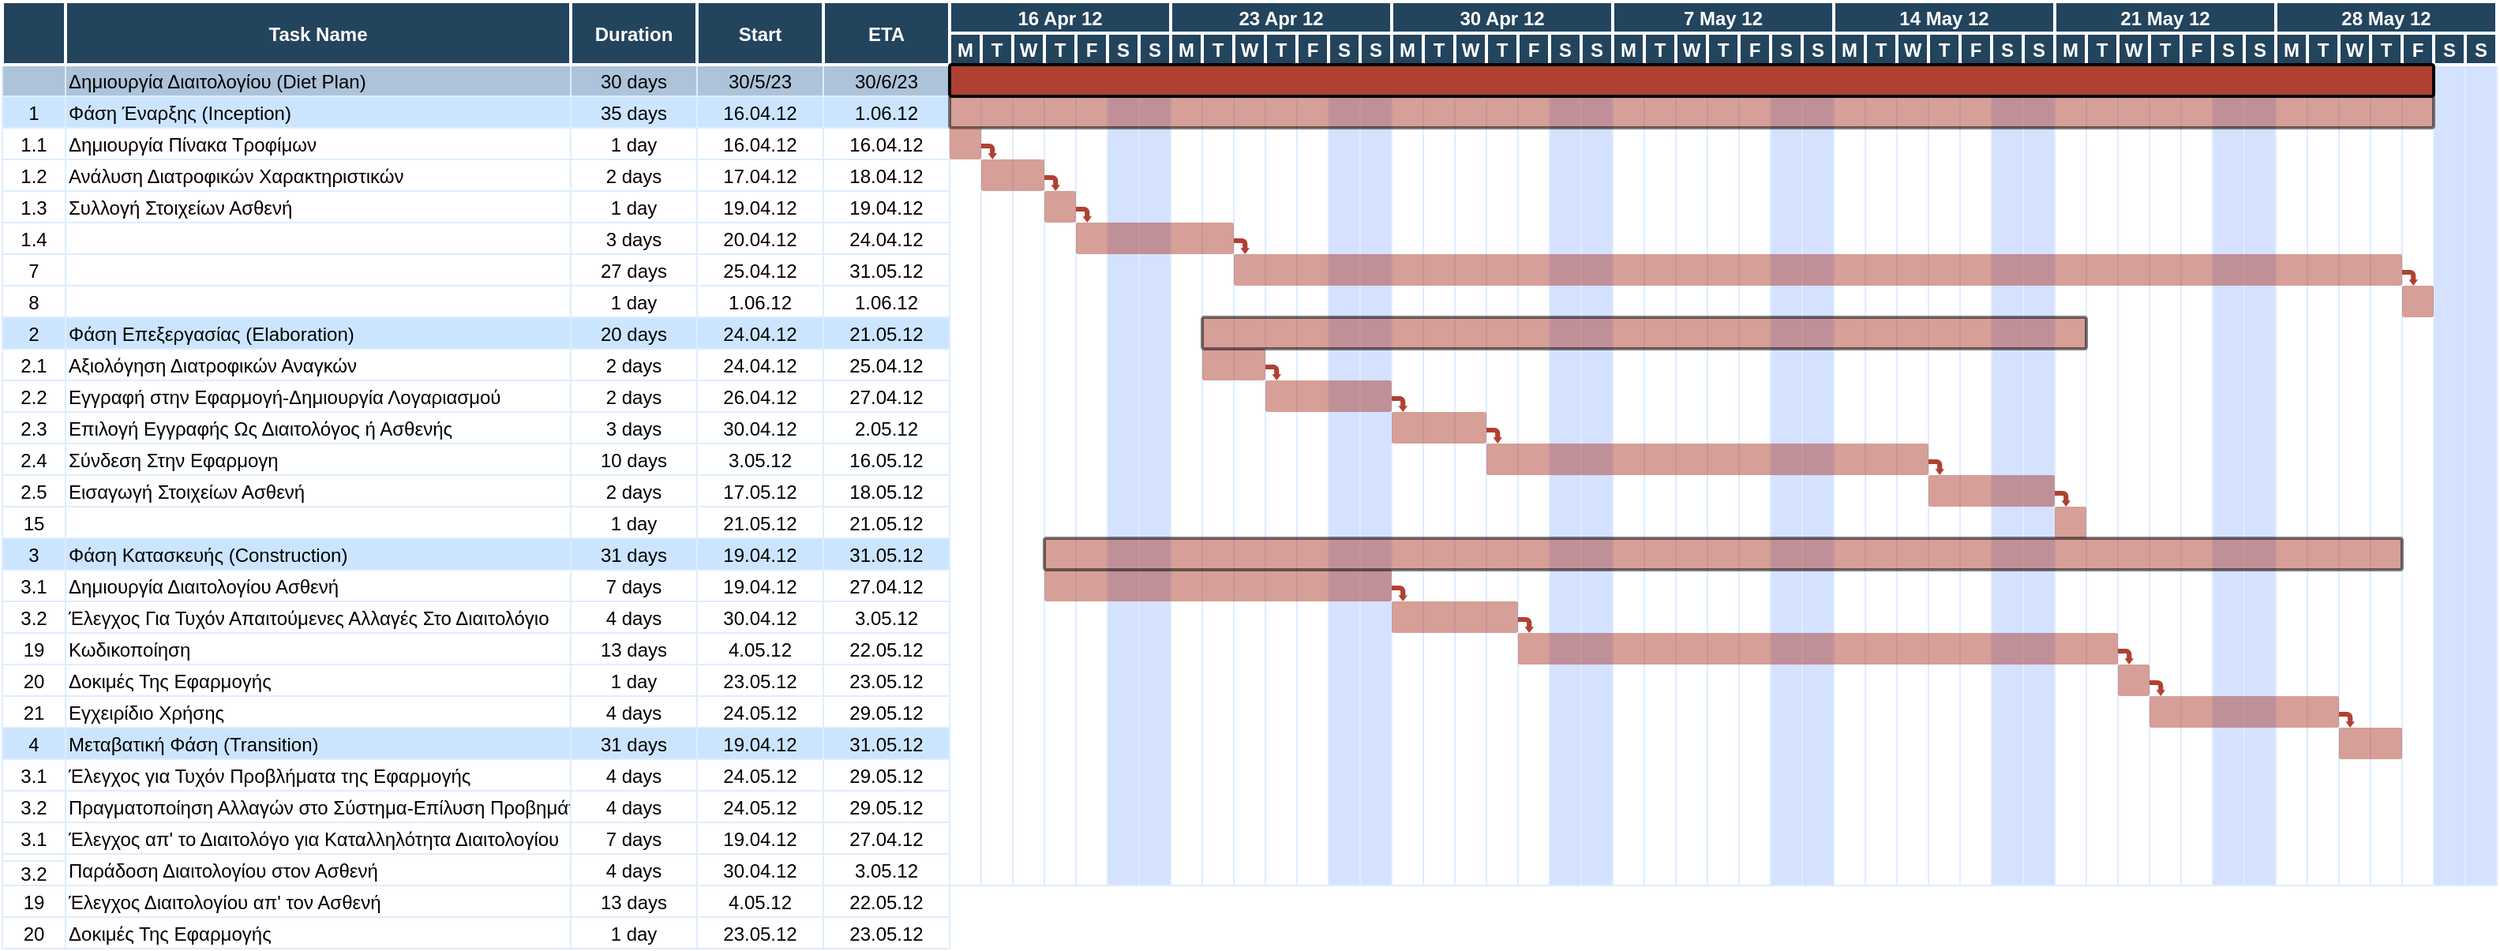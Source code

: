 <mxfile version="21.3.7" type="github">
  <diagram name="Page-1" id="8378b5f6-a2b2-b727-a746-972ab9d02e00">
    <mxGraphModel dx="559" dy="589" grid="1" gridSize="10" guides="1" tooltips="1" connect="0" arrows="1" fold="1" page="1" pageScale="1.5" pageWidth="1169" pageHeight="827" background="none" math="0" shadow="0">
      <root>
        <mxCell id="0" />
        <mxCell id="1" parent="0" />
        <mxCell id="63" value="" style="strokeColor=#DEEDFF;fillColor=#ADC3D9" parent="1" vertex="1">
          <mxGeometry x="86.5" y="380" width="40" height="20" as="geometry" />
        </mxCell>
        <mxCell id="64" value="Δημιουργία Διαιτολογίου (Diet Plan)" style="align=left;strokeColor=#DEEDFF;fillColor=#ADC3D9" parent="1" vertex="1">
          <mxGeometry x="126.5" y="380" width="320" height="20" as="geometry" />
        </mxCell>
        <mxCell id="65" value="30 days" style="strokeColor=#DEEDFF;fillColor=#ADC3D9" parent="1" vertex="1">
          <mxGeometry x="446.5" y="380" width="80.0" height="20" as="geometry" />
        </mxCell>
        <mxCell id="66" value="30/5/23" style="strokeColor=#DEEDFF;fillColor=#ADC3D9" parent="1" vertex="1">
          <mxGeometry x="526.5" y="380" width="80.0" height="20" as="geometry" />
        </mxCell>
        <mxCell id="67" value="30/6/23" style="strokeColor=#DEEDFF;fillColor=#ADC3D9" parent="1" vertex="1">
          <mxGeometry x="606.5" y="380.0" width="80.0" height="20" as="geometry" />
        </mxCell>
        <mxCell id="68" value="" style="strokeColor=#DEEDFF" parent="1" vertex="1">
          <mxGeometry x="686.5" y="380.0" width="20" height="520" as="geometry" />
        </mxCell>
        <mxCell id="69" value="1" style="strokeColor=#DEEDFF;fillColor=#CCE5FF" parent="1" vertex="1">
          <mxGeometry x="86.5" y="400.0" width="40" height="20" as="geometry" />
        </mxCell>
        <mxCell id="70" value="Φάση Έναρξης (Inception)" style="align=left;strokeColor=#DEEDFF;fillColor=#CCE5FF" parent="1" vertex="1">
          <mxGeometry x="126.5" y="400.0" width="320.0" height="20" as="geometry" />
        </mxCell>
        <mxCell id="71" value="35 days" style="strokeColor=#DEEDFF;fillColor=#CCE5FF" parent="1" vertex="1">
          <mxGeometry x="446.5" y="400.0" width="80.0" height="20" as="geometry" />
        </mxCell>
        <mxCell id="72" value="16.04.12" style="strokeColor=#DEEDFF;fillColor=#CCE5FF" parent="1" vertex="1">
          <mxGeometry x="526.5" y="400.0" width="80.0" height="20" as="geometry" />
        </mxCell>
        <mxCell id="73" value="1.06.12" style="strokeColor=#DEEDFF;fillColor=#CCE5FF" parent="1" vertex="1">
          <mxGeometry x="606.5" y="400.0" width="80.0" height="20" as="geometry" />
        </mxCell>
        <mxCell id="74" value="1.1" style="strokeColor=#DEEDFF" parent="1" vertex="1">
          <mxGeometry x="86.5" y="420.0" width="40" height="20" as="geometry" />
        </mxCell>
        <mxCell id="75" value="Δημιουργία Πίνακα Τροφίμων" style="align=left;strokeColor=#DEEDFF" parent="1" vertex="1">
          <mxGeometry x="126.5" y="420.0" width="320.0" height="20.0" as="geometry" />
        </mxCell>
        <mxCell id="76" value="1 day" style="strokeColor=#DEEDFF" parent="1" vertex="1">
          <mxGeometry x="446.5" y="420.0" width="80.0" height="20" as="geometry" />
        </mxCell>
        <mxCell id="77" value="16.04.12" style="strokeColor=#DEEDFF" parent="1" vertex="1">
          <mxGeometry x="526.5" y="420.0" width="80.0" height="20" as="geometry" />
        </mxCell>
        <mxCell id="78" value="16.04.12" style="strokeColor=#DEEDFF" parent="1" vertex="1">
          <mxGeometry x="606.5" y="420" width="80.0" height="20" as="geometry" />
        </mxCell>
        <mxCell id="uqit3NAIgMbWT0307E4H-278" value="" style="edgeStyle=none;curved=1;rounded=0;orthogonalLoop=1;jettySize=auto;html=1;fontSize=12;startSize=8;endSize=8;" edge="1" parent="1" source="79" target="90">
          <mxGeometry relative="1" as="geometry" />
        </mxCell>
        <mxCell id="79" value="1.2" style="strokeColor=#DEEDFF" parent="1" vertex="1">
          <mxGeometry x="86.5" y="440.0" width="40" height="20" as="geometry" />
        </mxCell>
        <mxCell id="80" value="Ανάλυση Διατροφικών Χαρακτηριστικών" style="align=left;strokeColor=#DEEDFF" parent="1" vertex="1">
          <mxGeometry x="126.5" y="440.0" width="320" height="20" as="geometry" />
        </mxCell>
        <mxCell id="81" value="2 days" style="strokeColor=#DEEDFF" parent="1" vertex="1">
          <mxGeometry x="446.5" y="440.0" width="80.0" height="20" as="geometry" />
        </mxCell>
        <mxCell id="82" value="17.04.12" style="strokeColor=#DEEDFF" parent="1" vertex="1">
          <mxGeometry x="526.5" y="440.0" width="80.0" height="20" as="geometry" />
        </mxCell>
        <mxCell id="83" value="18.04.12" style="strokeColor=#DEEDFF" parent="1" vertex="1">
          <mxGeometry x="606.5" y="440.0" width="80.0" height="20" as="geometry" />
        </mxCell>
        <mxCell id="84" value="1.3" style="strokeColor=#DEEDFF" parent="1" vertex="1">
          <mxGeometry x="86.5" y="460.0" width="40" height="20" as="geometry" />
        </mxCell>
        <mxCell id="85" value="Συλλογή Στοιχείων Ασθενή" style="align=left;strokeColor=#DEEDFF" parent="1" vertex="1">
          <mxGeometry x="126.5" y="460.0" width="320.0" height="20" as="geometry" />
        </mxCell>
        <mxCell id="86" value="1 day" style="strokeColor=#DEEDFF" parent="1" vertex="1">
          <mxGeometry x="446.5" y="460.0" width="80.0" height="20" as="geometry" />
        </mxCell>
        <mxCell id="87" value="19.04.12" style="strokeColor=#DEEDFF" parent="1" vertex="1">
          <mxGeometry x="526.5" y="460.0" width="80.0" height="20" as="geometry" />
        </mxCell>
        <mxCell id="88" value="19.04.12" style="strokeColor=#DEEDFF" parent="1" vertex="1">
          <mxGeometry x="606.5" y="460.0" width="80.0" height="20" as="geometry" />
        </mxCell>
        <mxCell id="89" value="1.4" style="strokeColor=#DEEDFF" parent="1" vertex="1">
          <mxGeometry x="86.5" y="480.0" width="40" height="20" as="geometry" />
        </mxCell>
        <mxCell id="90" value="" style="align=left;strokeColor=#DEEDFF" parent="1" vertex="1">
          <mxGeometry x="126.5" y="480.0" width="320.0" height="20" as="geometry" />
        </mxCell>
        <mxCell id="91" value="3 days" style="strokeColor=#DEEDFF" parent="1" vertex="1">
          <mxGeometry x="446.5" y="480.0" width="80.0" height="20" as="geometry" />
        </mxCell>
        <mxCell id="92" value="20.04.12" style="strokeColor=#DEEDFF" parent="1" vertex="1">
          <mxGeometry x="526.5" y="480.0" width="80.0" height="20" as="geometry" />
        </mxCell>
        <mxCell id="93" value="24.04.12" style="strokeColor=#DEEDFF" parent="1" vertex="1">
          <mxGeometry x="606.5" y="480.0" width="80.0" height="20" as="geometry" />
        </mxCell>
        <mxCell id="94" value="7" style="strokeColor=#DEEDFF" parent="1" vertex="1">
          <mxGeometry x="86.5" y="500.0" width="40" height="20" as="geometry" />
        </mxCell>
        <mxCell id="95" value="" style="align=left;strokeColor=#DEEDFF" parent="1" vertex="1">
          <mxGeometry x="126.5" y="500.0" width="320.0" height="20" as="geometry" />
        </mxCell>
        <mxCell id="96" value="27 days" style="strokeColor=#DEEDFF" parent="1" vertex="1">
          <mxGeometry x="446.5" y="500.0" width="80.0" height="20" as="geometry" />
        </mxCell>
        <mxCell id="97" value="25.04.12" style="strokeColor=#DEEDFF" parent="1" vertex="1">
          <mxGeometry x="526.5" y="500.0" width="80.0" height="20" as="geometry" />
        </mxCell>
        <mxCell id="98" value="31.05.12" style="strokeColor=#DEEDFF" parent="1" vertex="1">
          <mxGeometry x="606.5" y="500.0" width="80.0" height="20" as="geometry" />
        </mxCell>
        <mxCell id="99" value="8" style="strokeColor=#DEEDFF" parent="1" vertex="1">
          <mxGeometry x="86.5" y="520.0" width="40" height="20" as="geometry" />
        </mxCell>
        <mxCell id="100" value="" style="align=left;strokeColor=#DEEDFF" parent="1" vertex="1">
          <mxGeometry x="126.5" y="520.0" width="320.0" height="20" as="geometry" />
        </mxCell>
        <mxCell id="101" value="1 day" style="strokeColor=#DEEDFF" parent="1" vertex="1">
          <mxGeometry x="446.5" y="520.0" width="80.0" height="20" as="geometry" />
        </mxCell>
        <mxCell id="102" value="1.06.12" style="strokeColor=#DEEDFF" parent="1" vertex="1">
          <mxGeometry x="526.5" y="520.0" width="80.0" height="20" as="geometry" />
        </mxCell>
        <mxCell id="103" value="1.06.12" style="strokeColor=#DEEDFF" parent="1" vertex="1">
          <mxGeometry x="606.5" y="520.0" width="80.0" height="20" as="geometry" />
        </mxCell>
        <mxCell id="uqit3NAIgMbWT0307E4H-280" value="" style="edgeStyle=none;curved=1;rounded=0;orthogonalLoop=1;jettySize=auto;html=1;fontSize=12;startSize=8;endSize=8;" edge="1" parent="1" source="104" target="115">
          <mxGeometry relative="1" as="geometry" />
        </mxCell>
        <mxCell id="104" value="2" style="strokeColor=#DEEDFF;fillColor=#CCE5FF" parent="1" vertex="1">
          <mxGeometry x="86.5" y="540.0" width="40" height="20" as="geometry" />
        </mxCell>
        <mxCell id="105" value="Φάση Επεξεργασίας (Elaboration)" style="align=left;strokeColor=#DEEDFF;fillColor=#CCE5FF" parent="1" vertex="1">
          <mxGeometry x="126.5" y="540.0" width="320.0" height="20.0" as="geometry" />
        </mxCell>
        <mxCell id="106" value="20 days" style="strokeColor=#DEEDFF;fillColor=#CCE5FF" parent="1" vertex="1">
          <mxGeometry x="446.5" y="540.0" width="80.0" height="20" as="geometry" />
        </mxCell>
        <mxCell id="107" value="24.04.12" style="strokeColor=#DEEDFF;fillColor=#CCE5FF" parent="1" vertex="1">
          <mxGeometry x="526.5" y="540.0" width="80.0" height="20" as="geometry" />
        </mxCell>
        <mxCell id="108" value="21.05.12" style="strokeColor=#DEEDFF;fillColor=#CCE5FF" parent="1" vertex="1">
          <mxGeometry x="606.5" y="540.0" width="80.0" height="20" as="geometry" />
        </mxCell>
        <mxCell id="109" value="2.1" style="strokeColor=#DEEDFF" parent="1" vertex="1">
          <mxGeometry x="86.5" y="560.0" width="40" height="20" as="geometry" />
        </mxCell>
        <mxCell id="110" value="Αξιολόγηση Διατροφικών Αναγκών" style="align=left;strokeColor=#DEEDFF" parent="1" vertex="1">
          <mxGeometry x="126.5" y="560.0" width="320.0" height="20" as="geometry" />
        </mxCell>
        <mxCell id="111" value="2 days" style="strokeColor=#DEEDFF" parent="1" vertex="1">
          <mxGeometry x="446.5" y="560.0" width="80.0" height="20" as="geometry" />
        </mxCell>
        <mxCell id="112" value="24.04.12" style="strokeColor=#DEEDFF" parent="1" vertex="1">
          <mxGeometry x="526.5" y="560.0" width="80.0" height="20" as="geometry" />
        </mxCell>
        <mxCell id="113" value="25.04.12" style="strokeColor=#DEEDFF" parent="1" vertex="1">
          <mxGeometry x="606.5" y="560.0" width="80.0" height="20" as="geometry" />
        </mxCell>
        <mxCell id="114" value="2.2" style="strokeColor=#DEEDFF" parent="1" vertex="1">
          <mxGeometry x="86.5" y="580.0" width="40" height="20" as="geometry" />
        </mxCell>
        <mxCell id="115" value="Εγγραφή στην Εφαρμογή-Δημιουργία Λογαριασμού" style="align=left;strokeColor=#DEEDFF" parent="1" vertex="1">
          <mxGeometry x="126.5" y="580.0" width="320.0" height="20" as="geometry" />
        </mxCell>
        <mxCell id="116" value="2 days" style="strokeColor=#DEEDFF" parent="1" vertex="1">
          <mxGeometry x="446.5" y="580.0" width="80.0" height="20" as="geometry" />
        </mxCell>
        <mxCell id="117" value="26.04.12" style="strokeColor=#DEEDFF" parent="1" vertex="1">
          <mxGeometry x="526.5" y="580.0" width="80.0" height="20" as="geometry" />
        </mxCell>
        <mxCell id="118" value="27.04.12" style="strokeColor=#DEEDFF" parent="1" vertex="1">
          <mxGeometry x="606.5" y="580.0" width="80.0" height="20" as="geometry" />
        </mxCell>
        <mxCell id="119" value="2.3" style="strokeColor=#DEEDFF" parent="1" vertex="1">
          <mxGeometry x="86.5" y="600.0" width="40" height="20" as="geometry" />
        </mxCell>
        <mxCell id="120" value="Επιλογή Εγγραφής Ως Διαιτολόγος ή Ασθενής" style="align=left;strokeColor=#DEEDFF" parent="1" vertex="1">
          <mxGeometry x="126.5" y="600.0" width="320" height="20" as="geometry" />
        </mxCell>
        <mxCell id="121" value="3 days" style="strokeColor=#DEEDFF" parent="1" vertex="1">
          <mxGeometry x="446.5" y="600.0" width="80.0" height="20" as="geometry" />
        </mxCell>
        <mxCell id="122" value="30.04.12" style="strokeColor=#DEEDFF" parent="1" vertex="1">
          <mxGeometry x="526.5" y="600.0" width="80.0" height="20" as="geometry" />
        </mxCell>
        <mxCell id="123" value="2.05.12" style="strokeColor=#DEEDFF" parent="1" vertex="1">
          <mxGeometry x="606.5" y="600.0" width="80.0" height="20" as="geometry" />
        </mxCell>
        <mxCell id="124" value="2.4" style="strokeColor=#DEEDFF" parent="1" vertex="1">
          <mxGeometry x="86.5" y="620.0" width="40" height="20" as="geometry" />
        </mxCell>
        <mxCell id="125" value="Σύνδεση Στην Εφαρμογη" style="align=left;strokeColor=#DEEDFF" parent="1" vertex="1">
          <mxGeometry x="126.5" y="620.0" width="320" height="20" as="geometry" />
        </mxCell>
        <mxCell id="126" value="10 days" style="strokeColor=#DEEDFF" parent="1" vertex="1">
          <mxGeometry x="446.5" y="620.0" width="80.0" height="20" as="geometry" />
        </mxCell>
        <mxCell id="127" value="3.05.12" style="strokeColor=#DEEDFF" parent="1" vertex="1">
          <mxGeometry x="526.5" y="620.0" width="80.0" height="20" as="geometry" />
        </mxCell>
        <mxCell id="128" value="16.05.12" style="strokeColor=#DEEDFF" parent="1" vertex="1">
          <mxGeometry x="606.5" y="620.0" width="80.0" height="20" as="geometry" />
        </mxCell>
        <mxCell id="uqit3NAIgMbWT0307E4H-282" value="" style="edgeStyle=none;curved=1;rounded=0;orthogonalLoop=1;jettySize=auto;html=1;fontSize=12;startSize=8;endSize=8;" edge="1" parent="1" source="129" target="140">
          <mxGeometry relative="1" as="geometry" />
        </mxCell>
        <mxCell id="129" value="2.5" style="strokeColor=#DEEDFF" parent="1" vertex="1">
          <mxGeometry x="86.5" y="640.0" width="40" height="20" as="geometry" />
        </mxCell>
        <mxCell id="130" value="Εισαγωγή Στοιχείων Ασθενή " style="align=left;strokeColor=#DEEDFF" parent="1" vertex="1">
          <mxGeometry x="126.5" y="640.0" width="320.0" height="20" as="geometry" />
        </mxCell>
        <mxCell id="131" value="2 days" style="strokeColor=#DEEDFF" parent="1" vertex="1">
          <mxGeometry x="446.5" y="640.0" width="80.0" height="20" as="geometry" />
        </mxCell>
        <mxCell id="132" value="17.05.12" style="strokeColor=#DEEDFF" parent="1" vertex="1">
          <mxGeometry x="526.5" y="640.0" width="80.0" height="20" as="geometry" />
        </mxCell>
        <mxCell id="133" value="18.05.12" style="strokeColor=#DEEDFF" parent="1" vertex="1">
          <mxGeometry x="606.5" y="640.0" width="80.0" height="20" as="geometry" />
        </mxCell>
        <mxCell id="134" value="15" style="strokeColor=#DEEDFF;fillColor=#FFFFFF" parent="1" vertex="1">
          <mxGeometry x="86.5" y="660.0" width="40" height="20" as="geometry" />
        </mxCell>
        <mxCell id="135" value="" style="align=left;strokeColor=#DEEDFF;fillColor=#FFFFFF" parent="1" vertex="1">
          <mxGeometry x="126.5" y="660.0" width="320.0" height="20" as="geometry" />
        </mxCell>
        <mxCell id="136" value="1 day" style="strokeColor=#DEEDFF;fillColor=#FFFFFF" parent="1" vertex="1">
          <mxGeometry x="446.5" y="660.0" width="80.0" height="20" as="geometry" />
        </mxCell>
        <mxCell id="137" value="21.05.12" style="strokeColor=#DEEDFF;fillColor=#FFFFFF" parent="1" vertex="1">
          <mxGeometry x="526.5" y="660.0" width="80.0" height="20" as="geometry" />
        </mxCell>
        <mxCell id="138" value="21.05.12" style="strokeColor=#DEEDFF;fillColor=#FFFFFF" parent="1" vertex="1">
          <mxGeometry x="606.5" y="660.0" width="80.0" height="20" as="geometry" />
        </mxCell>
        <mxCell id="139" value="3" style="strokeColor=#DEEDFF;fillColor=#CCE5FF" parent="1" vertex="1">
          <mxGeometry x="86.5" y="680.0" width="40" height="20" as="geometry" />
        </mxCell>
        <mxCell id="140" value="Φάση Κατασκευής (Construction)" style="align=left;strokeColor=#DEEDFF;fillColor=#CCE5FF" parent="1" vertex="1">
          <mxGeometry x="126.5" y="680.0" width="320.0" height="20" as="geometry" />
        </mxCell>
        <mxCell id="141" value="31 days" style="strokeColor=#DEEDFF;fillColor=#CCE5FF" parent="1" vertex="1">
          <mxGeometry x="446.5" y="680.0" width="80.0" height="20" as="geometry" />
        </mxCell>
        <mxCell id="142" value="19.04.12" style="strokeColor=#DEEDFF;fillColor=#CCE5FF" parent="1" vertex="1">
          <mxGeometry x="526.5" y="680.0" width="80.0" height="20" as="geometry" />
        </mxCell>
        <mxCell id="143" value="31.05.12" style="strokeColor=#DEEDFF;fillColor=#CCE5FF" parent="1" vertex="1">
          <mxGeometry x="606.5" y="680.0" width="80.0" height="20" as="geometry" />
        </mxCell>
        <mxCell id="144" value="3.1" style="strokeColor=#DEEDFF" parent="1" vertex="1">
          <mxGeometry x="86.5" y="700.0" width="40" height="20" as="geometry" />
        </mxCell>
        <mxCell id="145" value="Δημιουργία Διαιτολογίου Ασθενή" style="align=left;strokeColor=#DEEDFF" parent="1" vertex="1">
          <mxGeometry x="126.5" y="700.0" width="320.0" height="20" as="geometry" />
        </mxCell>
        <mxCell id="146" value="7 days" style="strokeColor=#DEEDFF" parent="1" vertex="1">
          <mxGeometry x="446.5" y="700.0" width="80.0" height="20" as="geometry" />
        </mxCell>
        <mxCell id="147" value="19.04.12" style="strokeColor=#DEEDFF" parent="1" vertex="1">
          <mxGeometry x="526.5" y="700.0" width="80.0" height="20" as="geometry" />
        </mxCell>
        <mxCell id="148" value="27.04.12" style="strokeColor=#DEEDFF" parent="1" vertex="1">
          <mxGeometry x="606.5" y="700.0" width="80.0" height="20" as="geometry" />
        </mxCell>
        <mxCell id="uqit3NAIgMbWT0307E4H-283" value="" style="edgeStyle=none;curved=1;rounded=0;orthogonalLoop=1;jettySize=auto;html=1;fontSize=12;startSize=8;endSize=8;" edge="1" parent="1" source="149" target="160">
          <mxGeometry relative="1" as="geometry" />
        </mxCell>
        <mxCell id="149" value="3.2" style="strokeColor=#DEEDFF" parent="1" vertex="1">
          <mxGeometry x="86.5" y="720.0" width="40" height="20" as="geometry" />
        </mxCell>
        <mxCell id="150" value="Έλεγχος Για Τυχόν Απαιτούμενες Αλλαγές Στο Διαιτολόγιο" style="align=left;strokeColor=#DEEDFF" parent="1" vertex="1">
          <mxGeometry x="126.5" y="720.0" width="320.0" height="20" as="geometry" />
        </mxCell>
        <mxCell id="151" value="4 days" style="strokeColor=#DEEDFF" parent="1" vertex="1">
          <mxGeometry x="446.5" y="720.0" width="80.0" height="20" as="geometry" />
        </mxCell>
        <mxCell id="152" value="30.04.12" style="strokeColor=#DEEDFF" parent="1" vertex="1">
          <mxGeometry x="526.5" y="720.0" width="80.0" height="20" as="geometry" />
        </mxCell>
        <mxCell id="153" value="3.05.12" style="strokeColor=#DEEDFF" parent="1" vertex="1">
          <mxGeometry x="606.5" y="720.0" width="80.0" height="20" as="geometry" />
        </mxCell>
        <mxCell id="154" value="19" style="strokeColor=#DEEDFF" parent="1" vertex="1">
          <mxGeometry x="86.5" y="740.0" width="40" height="20" as="geometry" />
        </mxCell>
        <mxCell id="155" value="Κωδικοποίηση" style="align=left;strokeColor=#DEEDFF" parent="1" vertex="1">
          <mxGeometry x="126.5" y="740.0" width="320.0" height="20" as="geometry" />
        </mxCell>
        <mxCell id="156" value="13 days" style="strokeColor=#DEEDFF" parent="1" vertex="1">
          <mxGeometry x="446.5" y="740.0" width="80.0" height="20" as="geometry" />
        </mxCell>
        <mxCell id="157" value="4.05.12" style="strokeColor=#DEEDFF" parent="1" vertex="1">
          <mxGeometry x="526.5" y="740.0" width="80.0" height="20" as="geometry" />
        </mxCell>
        <mxCell id="158" value="22.05.12" style="strokeColor=#DEEDFF" parent="1" vertex="1">
          <mxGeometry x="606.5" y="740.0" width="80.0" height="20" as="geometry" />
        </mxCell>
        <mxCell id="159" value="20" style="strokeColor=#DEEDFF" parent="1" vertex="1">
          <mxGeometry x="86.5" y="760.0" width="40" height="20" as="geometry" />
        </mxCell>
        <mxCell id="160" value="Δοκιμές Της Εφαρμογής" style="align=left;strokeColor=#DEEDFF" parent="1" vertex="1">
          <mxGeometry x="126.5" y="760.0" width="320.0" height="20" as="geometry" />
        </mxCell>
        <mxCell id="161" value="1 day" style="strokeColor=#DEEDFF" parent="1" vertex="1">
          <mxGeometry x="446.5" y="760.0" width="80.0" height="20" as="geometry" />
        </mxCell>
        <mxCell id="162" value="23.05.12" style="strokeColor=#DEEDFF" parent="1" vertex="1">
          <mxGeometry x="526.5" y="760.0" width="80.0" height="20" as="geometry" />
        </mxCell>
        <mxCell id="163" value="23.05.12" style="strokeColor=#DEEDFF" parent="1" vertex="1">
          <mxGeometry x="606.5" y="760.0" width="80.0" height="20" as="geometry" />
        </mxCell>
        <mxCell id="164" value="21" style="strokeColor=#DEEDFF" parent="1" vertex="1">
          <mxGeometry x="86.5" y="780.0" width="40" height="20" as="geometry" />
        </mxCell>
        <mxCell id="165" value="Εγχειρίδιο Χρήσης" style="align=left;strokeColor=#DEEDFF" parent="1" vertex="1">
          <mxGeometry x="126.5" y="780.0" width="320.0" height="20" as="geometry" />
        </mxCell>
        <mxCell id="166" value="4 days" style="strokeColor=#DEEDFF" parent="1" vertex="1">
          <mxGeometry x="446.5" y="780.0" width="80.0" height="20" as="geometry" />
        </mxCell>
        <mxCell id="167" value="24.05.12" style="strokeColor=#DEEDFF" parent="1" vertex="1">
          <mxGeometry x="526.5" y="780.0" width="80.0" height="20" as="geometry" />
        </mxCell>
        <mxCell id="168" value="29.05.12" style="strokeColor=#DEEDFF" parent="1" vertex="1">
          <mxGeometry x="606.5" y="780.0" width="80.0" height="20" as="geometry" />
        </mxCell>
        <mxCell id="169" value="22" style="strokeColor=#DEEDFF" parent="1" vertex="1">
          <mxGeometry x="86.5" y="800.0" width="40" height="20" as="geometry" />
        </mxCell>
        <mxCell id="170" value="" style="align=left;strokeColor=#DEEDFF" parent="1" vertex="1">
          <mxGeometry x="126.5" y="800.0" width="320.0" height="20" as="geometry" />
        </mxCell>
        <mxCell id="171" value="2 days" style="strokeColor=#DEEDFF" parent="1" vertex="1">
          <mxGeometry x="446.5" y="800.0" width="80.0" height="20" as="geometry" />
        </mxCell>
        <mxCell id="172" value="30.05.12" style="strokeColor=#DEEDFF" parent="1" vertex="1">
          <mxGeometry x="526.5" y="800.0" width="80.0" height="20" as="geometry" />
        </mxCell>
        <mxCell id="173" value="31.05.12" style="strokeColor=#DEEDFF" parent="1" vertex="1">
          <mxGeometry x="606.5" y="800.0" width="80.0" height="20" as="geometry" />
        </mxCell>
        <mxCell id="174" value="23" style="strokeColor=#DEEDFF" parent="1" vertex="1">
          <mxGeometry x="86.5" y="860.0" width="40" height="20" as="geometry" />
        </mxCell>
        <mxCell id="175" value="" style="align=left;strokeColor=#DEEDFF" parent="1" vertex="1">
          <mxGeometry x="126.5" y="860.0" width="320.0" height="20" as="geometry" />
        </mxCell>
        <mxCell id="176" value="" style="strokeColor=#DEEDFF" parent="1" vertex="1">
          <mxGeometry x="446.5" y="860.0" width="80.0" height="20" as="geometry" />
        </mxCell>
        <mxCell id="177" value="" style="strokeColor=#DEEDFF" parent="1" vertex="1">
          <mxGeometry x="526.5" y="860.0" width="80.0" height="20" as="geometry" />
        </mxCell>
        <mxCell id="178" value="" style="strokeColor=#DEEDFF" parent="1" vertex="1">
          <mxGeometry x="606.5" y="860.0" width="80.0" height="20" as="geometry" />
        </mxCell>
        <mxCell id="179" value="24" style="strokeColor=#DEEDFF" parent="1" vertex="1">
          <mxGeometry x="86.5" y="880.0" width="40" height="20" as="geometry" />
        </mxCell>
        <mxCell id="180" value="" style="align=left;strokeColor=#DEEDFF" parent="1" vertex="1">
          <mxGeometry x="126.5" y="880.0" width="320.0" height="20" as="geometry" />
        </mxCell>
        <mxCell id="181" value="" style="strokeColor=#DEEDFF" parent="1" vertex="1">
          <mxGeometry x="446.5" y="880.0" width="80.0" height="20" as="geometry" />
        </mxCell>
        <mxCell id="182" value="" style="strokeColor=#DEEDFF" parent="1" vertex="1">
          <mxGeometry x="526.5" y="880.0" width="80.0" height="20" as="geometry" />
        </mxCell>
        <mxCell id="183" value="" style="strokeColor=#DEEDFF" parent="1" vertex="1">
          <mxGeometry x="606.5" y="880.0" width="80.0" height="20" as="geometry" />
        </mxCell>
        <mxCell id="184" value="25" style="strokeColor=#DEEDFF" parent="1" vertex="1">
          <mxGeometry x="86.5" y="900.0" width="40" height="20" as="geometry" />
        </mxCell>
        <mxCell id="185" value="" style="align=left;strokeColor=#DEEDFF" parent="1" vertex="1">
          <mxGeometry x="126.5" y="900.0" width="320.0" height="20" as="geometry" />
        </mxCell>
        <mxCell id="186" value="" style="strokeColor=#DEEDFF" parent="1" vertex="1">
          <mxGeometry x="446.5" y="900.0" width="80.0" height="20" as="geometry" />
        </mxCell>
        <mxCell id="187" value="" style="strokeColor=#DEEDFF" parent="1" vertex="1">
          <mxGeometry x="526.5" y="900.0" width="80.0" height="20" as="geometry" />
        </mxCell>
        <mxCell id="188" value="" style="strokeColor=#DEEDFF" parent="1" vertex="1">
          <mxGeometry x="606.5" y="900.0" width="80.0" height="20" as="geometry" />
        </mxCell>
        <mxCell id="189" value="26" style="strokeColor=#DEEDFF" parent="1" vertex="1">
          <mxGeometry x="86.5" y="920.0" width="40" height="20" as="geometry" />
        </mxCell>
        <mxCell id="190" value="" style="align=left;strokeColor=#DEEDFF" parent="1" vertex="1">
          <mxGeometry x="126.5" y="920.0" width="320.0" height="20" as="geometry" />
        </mxCell>
        <mxCell id="191" value="" style="strokeColor=#DEEDFF" parent="1" vertex="1">
          <mxGeometry x="446.5" y="920.0" width="80.0" height="20" as="geometry" />
        </mxCell>
        <mxCell id="192" value="" style="strokeColor=#DEEDFF" parent="1" vertex="1">
          <mxGeometry x="526.5" y="920.0" width="80.0" height="20" as="geometry" />
        </mxCell>
        <mxCell id="193" value="" style="strokeColor=#DEEDFF" parent="1" vertex="1">
          <mxGeometry x="606.5" y="920.0" width="80.0" height="20" as="geometry" />
        </mxCell>
        <mxCell id="194" value="" style="strokeColor=#DEEDFF" parent="1" vertex="1">
          <mxGeometry x="706.5" y="380.0" width="20" height="520" as="geometry" />
        </mxCell>
        <mxCell id="195" value="" style="strokeColor=#DEEDFF" parent="1" vertex="1">
          <mxGeometry x="726.5" y="380.0" width="20" height="520" as="geometry" />
        </mxCell>
        <mxCell id="196" value="" style="strokeColor=#DEEDFF" parent="1" vertex="1">
          <mxGeometry x="746.5" y="380.0" width="20" height="520" as="geometry" />
        </mxCell>
        <mxCell id="197" value="" style="strokeColor=#DEEDFF" parent="1" vertex="1">
          <mxGeometry x="766.5" y="380.0" width="20" height="520" as="geometry" />
        </mxCell>
        <mxCell id="198" value="" style="strokeColor=#DEEDFF;fillColor=#D4E1FF" parent="1" vertex="1">
          <mxGeometry x="786.5" y="380.0" width="20" height="520" as="geometry" />
        </mxCell>
        <mxCell id="199" value="" style="strokeColor=#DEEDFF;fillColor=#D4E1FF" parent="1" vertex="1">
          <mxGeometry x="806.5" y="380.0" width="20" height="520" as="geometry" />
        </mxCell>
        <mxCell id="200" value="" style="strokeColor=#DEEDFF" parent="1" vertex="1">
          <mxGeometry x="826.5" y="380.0" width="20" height="520" as="geometry" />
        </mxCell>
        <mxCell id="201" value="" style="strokeColor=#DEEDFF" parent="1" vertex="1">
          <mxGeometry x="846.5" y="380.0" width="20" height="520" as="geometry" />
        </mxCell>
        <mxCell id="202" value="" style="strokeColor=#DEEDFF" parent="1" vertex="1">
          <mxGeometry x="866.5" y="380.0" width="20" height="520" as="geometry" />
        </mxCell>
        <mxCell id="203" value="" style="strokeColor=#DEEDFF" parent="1" vertex="1">
          <mxGeometry x="886.5" y="380.0" width="20" height="520" as="geometry" />
        </mxCell>
        <mxCell id="204" value="" style="strokeColor=#DEEDFF" parent="1" vertex="1">
          <mxGeometry x="906.5" y="380.0" width="20" height="520" as="geometry" />
        </mxCell>
        <mxCell id="205" value="" style="strokeColor=#DEEDFF;fillColor=#D4E1FF" parent="1" vertex="1">
          <mxGeometry x="926.5" y="380.0" width="20" height="520" as="geometry" />
        </mxCell>
        <mxCell id="206" value="" style="strokeColor=#DEEDFF;fillColor=#D4E1FF" parent="1" vertex="1">
          <mxGeometry x="946.5" y="380.0" width="20" height="520" as="geometry" />
        </mxCell>
        <mxCell id="207" value="" style="strokeColor=#DEEDFF" parent="1" vertex="1">
          <mxGeometry x="966.5" y="380.0" width="20" height="520" as="geometry" />
        </mxCell>
        <mxCell id="208" value="" style="strokeColor=#DEEDFF" parent="1" vertex="1">
          <mxGeometry x="986.5" y="380.0" width="20" height="520" as="geometry" />
        </mxCell>
        <mxCell id="209" value="" style="strokeColor=#DEEDFF" parent="1" vertex="1">
          <mxGeometry x="1006.5" y="380.0" width="20" height="520" as="geometry" />
        </mxCell>
        <mxCell id="210" value="" style="strokeColor=#DEEDFF" parent="1" vertex="1">
          <mxGeometry x="1026.5" y="380.0" width="20" height="520" as="geometry" />
        </mxCell>
        <mxCell id="211" value="" style="strokeColor=#DEEDFF" parent="1" vertex="1">
          <mxGeometry x="1046.5" y="380.0" width="20" height="520" as="geometry" />
        </mxCell>
        <mxCell id="212" value="" style="strokeColor=#DEEDFF;fillColor=#D4E1FF" parent="1" vertex="1">
          <mxGeometry x="1066.5" y="380.0" width="20" height="520" as="geometry" />
        </mxCell>
        <mxCell id="213" value="" style="strokeColor=#DEEDFF;fillColor=#D4E1FF" parent="1" vertex="1">
          <mxGeometry x="1086.5" y="380.0" width="20" height="520" as="geometry" />
        </mxCell>
        <mxCell id="214" value="" style="strokeColor=#DEEDFF" parent="1" vertex="1">
          <mxGeometry x="1106.5" y="380.0" width="20" height="520" as="geometry" />
        </mxCell>
        <mxCell id="215" value="" style="strokeColor=#DEEDFF" parent="1" vertex="1">
          <mxGeometry x="1126.5" y="380.0" width="20" height="520" as="geometry" />
        </mxCell>
        <mxCell id="216" value="" style="strokeColor=#DEEDFF" parent="1" vertex="1">
          <mxGeometry x="1146.5" y="380.0" width="20" height="520" as="geometry" />
        </mxCell>
        <mxCell id="217" value="" style="strokeColor=#DEEDFF" parent="1" vertex="1">
          <mxGeometry x="1166.5" y="380.0" width="20" height="520" as="geometry" />
        </mxCell>
        <mxCell id="218" value="" style="strokeColor=#DEEDFF" parent="1" vertex="1">
          <mxGeometry x="1186.5" y="380.0" width="20" height="520" as="geometry" />
        </mxCell>
        <mxCell id="219" value="" style="strokeColor=#DEEDFF;fillColor=#D4E1FF" parent="1" vertex="1">
          <mxGeometry x="1206.5" y="380.0" width="20" height="520" as="geometry" />
        </mxCell>
        <mxCell id="220" value="" style="strokeColor=#DEEDFF;fillColor=#D4E1FF" parent="1" vertex="1">
          <mxGeometry x="1226.5" y="380.0" width="20" height="520" as="geometry" />
        </mxCell>
        <mxCell id="221" value="" style="strokeColor=#DEEDFF" parent="1" vertex="1">
          <mxGeometry x="1246.5" y="380.0" width="20" height="520" as="geometry" />
        </mxCell>
        <mxCell id="222" value="" style="strokeColor=#DEEDFF" parent="1" vertex="1">
          <mxGeometry x="1266.5" y="380.0" width="20" height="520" as="geometry" />
        </mxCell>
        <mxCell id="223" value="" style="strokeColor=#DEEDFF" parent="1" vertex="1">
          <mxGeometry x="1286.5" y="380.0" width="20" height="520" as="geometry" />
        </mxCell>
        <mxCell id="224" value="" style="strokeColor=#DEEDFF" parent="1" vertex="1">
          <mxGeometry x="1306.5" y="380.0" width="20" height="520" as="geometry" />
        </mxCell>
        <mxCell id="225" value="" style="strokeColor=#DEEDFF" parent="1" vertex="1">
          <mxGeometry x="1326.5" y="380.0" width="20" height="520" as="geometry" />
        </mxCell>
        <mxCell id="226" value="" style="strokeColor=#DEEDFF;fillColor=#D4E1FF" parent="1" vertex="1">
          <mxGeometry x="1346.5" y="380.0" width="20" height="520" as="geometry" />
        </mxCell>
        <mxCell id="227" value="" style="strokeColor=#DEEDFF;fillColor=#D4E1FF" parent="1" vertex="1">
          <mxGeometry x="1366.5" y="380.0" width="20" height="520" as="geometry" />
        </mxCell>
        <mxCell id="228" value="" style="strokeColor=#DEEDFF" parent="1" vertex="1">
          <mxGeometry x="1386.5" y="380.0" width="20" height="520" as="geometry" />
        </mxCell>
        <mxCell id="229" value="" style="strokeColor=#DEEDFF" parent="1" vertex="1">
          <mxGeometry x="1406.5" y="380.0" width="20" height="520" as="geometry" />
        </mxCell>
        <mxCell id="230" value="" style="strokeColor=#DEEDFF" parent="1" vertex="1">
          <mxGeometry x="1426.5" y="380.0" width="20" height="520" as="geometry" />
        </mxCell>
        <mxCell id="231" value="" style="strokeColor=#DEEDFF" parent="1" vertex="1">
          <mxGeometry x="1446.5" y="380.0" width="20" height="520" as="geometry" />
        </mxCell>
        <mxCell id="232" value="" style="strokeColor=#DEEDFF" parent="1" vertex="1">
          <mxGeometry x="1466.5" y="380.0" width="20" height="520" as="geometry" />
        </mxCell>
        <mxCell id="233" value="" style="strokeColor=#DEEDFF;fillColor=#D4E1FF" parent="1" vertex="1">
          <mxGeometry x="1486.5" y="380.0" width="20" height="520" as="geometry" />
        </mxCell>
        <mxCell id="234" value="" style="strokeColor=#DEEDFF;fillColor=#D4E1FF" parent="1" vertex="1">
          <mxGeometry x="1506.5" y="380.0" width="20" height="520" as="geometry" />
        </mxCell>
        <mxCell id="235" value="" style="strokeColor=#DEEDFF" parent="1" vertex="1">
          <mxGeometry x="1526.5" y="380.0" width="20" height="520" as="geometry" />
        </mxCell>
        <mxCell id="236" value="" style="strokeColor=#DEEDFF" parent="1" vertex="1">
          <mxGeometry x="1546.5" y="380.0" width="20" height="520" as="geometry" />
        </mxCell>
        <mxCell id="237" value="" style="strokeColor=#DEEDFF" parent="1" vertex="1">
          <mxGeometry x="1566.5" y="380.0" width="20" height="520" as="geometry" />
        </mxCell>
        <mxCell id="238" value="" style="strokeColor=#DEEDFF" parent="1" vertex="1">
          <mxGeometry x="1586.5" y="380.0" width="20" height="520" as="geometry" />
        </mxCell>
        <mxCell id="239" value="" style="strokeColor=#DEEDFF" parent="1" vertex="1">
          <mxGeometry x="1606.5" y="380.0" width="20" height="520" as="geometry" />
        </mxCell>
        <mxCell id="240" value="" style="strokeColor=#DEEDFF;fillColor=#D4E1FF" parent="1" vertex="1">
          <mxGeometry x="1626.5" y="380.0" width="20" height="520" as="geometry" />
        </mxCell>
        <mxCell id="241" value="" style="strokeColor=#DEEDFF;fillColor=#D4E1FF" parent="1" vertex="1">
          <mxGeometry x="1646.5" y="380.0" width="20" height="520" as="geometry" />
        </mxCell>
        <mxCell id="2" value="Task Name" style="fillColor=#23445D;strokeColor=#FFFFFF;strokeWidth=2;fontColor=#FFFFFF;fontStyle=1" parent="1" vertex="1">
          <mxGeometry x="126.5" y="340" width="320" height="40" as="geometry" />
        </mxCell>
        <mxCell id="3" value="" style="fillColor=#23445D;strokeColor=#FFFFFF;strokeWidth=2;fontColor=#FFFFFF;fontStyle=1" parent="1" vertex="1">
          <mxGeometry x="86.5" y="340" width="40" height="40" as="geometry" />
        </mxCell>
        <mxCell id="4" value="16 Apr 12" style="fillColor=#23445D;strokeColor=#FFFFFF;strokeWidth=2;fontColor=#FFFFFF;fontStyle=1" parent="1" vertex="1">
          <mxGeometry x="686.5" y="340.0" width="140" height="20" as="geometry" />
        </mxCell>
        <mxCell id="5" value="M" style="fillColor=#23445D;strokeColor=#FFFFFF;strokeWidth=2;fontColor=#FFFFFF;fontStyle=1" parent="1" vertex="1">
          <mxGeometry x="686.5" y="360.0" width="20" height="20" as="geometry" />
        </mxCell>
        <mxCell id="6" value="T" style="fillColor=#23445D;strokeColor=#FFFFFF;strokeWidth=2;fontColor=#FFFFFF;fontStyle=1" parent="1" vertex="1">
          <mxGeometry x="706.5" y="360.0" width="20" height="20" as="geometry" />
        </mxCell>
        <mxCell id="7" value="W" style="fillColor=#23445D;strokeColor=#FFFFFF;strokeWidth=2;fontColor=#FFFFFF;fontStyle=1" parent="1" vertex="1">
          <mxGeometry x="726.5" y="360.0" width="20" height="20" as="geometry" />
        </mxCell>
        <mxCell id="8" value="T" style="fillColor=#23445D;strokeColor=#FFFFFF;strokeWidth=2;fontColor=#FFFFFF;fontStyle=1" parent="1" vertex="1">
          <mxGeometry x="746.5" y="360.0" width="20" height="20" as="geometry" />
        </mxCell>
        <mxCell id="9" value="F" style="fillColor=#23445D;strokeColor=#FFFFFF;strokeWidth=2;fontColor=#FFFFFF;fontStyle=1" parent="1" vertex="1">
          <mxGeometry x="766.5" y="360.0" width="20" height="20" as="geometry" />
        </mxCell>
        <mxCell id="10" value="S" style="fillColor=#23445D;strokeColor=#FFFFFF;strokeWidth=2;fontColor=#FFFFFF;fontStyle=1" parent="1" vertex="1">
          <mxGeometry x="786.5" y="360.0" width="20" height="20" as="geometry" />
        </mxCell>
        <mxCell id="11" value="S" style="fillColor=#23445D;strokeColor=#FFFFFF;strokeWidth=2;fontColor=#FFFFFF;fontStyle=1" parent="1" vertex="1">
          <mxGeometry x="806.5" y="360.0" width="20" height="20" as="geometry" />
        </mxCell>
        <mxCell id="12" value="Duration" style="fillColor=#23445D;strokeColor=#FFFFFF;strokeWidth=2;fontColor=#FFFFFF;fontStyle=1" parent="1" vertex="1">
          <mxGeometry x="446.5" y="340.0" width="80.0" height="40.0" as="geometry" />
        </mxCell>
        <mxCell id="13" value="Start" style="fillColor=#23445D;strokeColor=#FFFFFF;strokeWidth=2;fontColor=#FFFFFF;fontStyle=1" parent="1" vertex="1">
          <mxGeometry x="526.5" y="340.0" width="80.0" height="40.0" as="geometry" />
        </mxCell>
        <mxCell id="14" value="ETA" style="fillColor=#23445D;strokeColor=#FFFFFF;strokeWidth=2;fontColor=#FFFFFF;fontStyle=1" parent="1" vertex="1">
          <mxGeometry x="606.5" y="340.0" width="80.0" height="40.0" as="geometry" />
        </mxCell>
        <mxCell id="15" value="23 Apr 12" style="fillColor=#23445D;strokeColor=#FFFFFF;strokeWidth=2;fontColor=#FFFFFF;fontStyle=1" parent="1" vertex="1">
          <mxGeometry x="826.5" y="340.0" width="140" height="20" as="geometry" />
        </mxCell>
        <mxCell id="16" value="M" style="fillColor=#23445D;strokeColor=#FFFFFF;strokeWidth=2;fontColor=#FFFFFF;fontStyle=1" parent="1" vertex="1">
          <mxGeometry x="826.5" y="360.0" width="20" height="20" as="geometry" />
        </mxCell>
        <mxCell id="17" value="T" style="fillColor=#23445D;strokeColor=#FFFFFF;strokeWidth=2;fontColor=#FFFFFF;fontStyle=1" parent="1" vertex="1">
          <mxGeometry x="846.5" y="360.0" width="20" height="20" as="geometry" />
        </mxCell>
        <mxCell id="18" value="W" style="fillColor=#23445D;strokeColor=#FFFFFF;strokeWidth=2;fontColor=#FFFFFF;fontStyle=1" parent="1" vertex="1">
          <mxGeometry x="866.5" y="360.0" width="20" height="20" as="geometry" />
        </mxCell>
        <mxCell id="19" value="T" style="fillColor=#23445D;strokeColor=#FFFFFF;strokeWidth=2;fontColor=#FFFFFF;fontStyle=1" parent="1" vertex="1">
          <mxGeometry x="886.5" y="360.0" width="20" height="20" as="geometry" />
        </mxCell>
        <mxCell id="20" value="F" style="fillColor=#23445D;strokeColor=#FFFFFF;strokeWidth=2;fontColor=#FFFFFF;fontStyle=1" parent="1" vertex="1">
          <mxGeometry x="906.5" y="360.0" width="20" height="20" as="geometry" />
        </mxCell>
        <mxCell id="21" value="S" style="fillColor=#23445D;strokeColor=#FFFFFF;strokeWidth=2;fontColor=#FFFFFF;fontStyle=1" parent="1" vertex="1">
          <mxGeometry x="926.5" y="360.0" width="20" height="20" as="geometry" />
        </mxCell>
        <mxCell id="22" value="S" style="fillColor=#23445D;strokeColor=#FFFFFF;strokeWidth=2;fontColor=#FFFFFF;fontStyle=1" parent="1" vertex="1">
          <mxGeometry x="946.5" y="360.0" width="20" height="20" as="geometry" />
        </mxCell>
        <mxCell id="23" value="30 Apr 12" style="fillColor=#23445D;strokeColor=#FFFFFF;strokeWidth=2;fontColor=#FFFFFF;fontStyle=1" parent="1" vertex="1">
          <mxGeometry x="966.5" y="340.0" width="140" height="20" as="geometry" />
        </mxCell>
        <mxCell id="24" value="M" style="fillColor=#23445D;strokeColor=#FFFFFF;strokeWidth=2;fontColor=#FFFFFF;fontStyle=1" parent="1" vertex="1">
          <mxGeometry x="966.5" y="360.0" width="20" height="20" as="geometry" />
        </mxCell>
        <mxCell id="25" value="T" style="fillColor=#23445D;strokeColor=#FFFFFF;strokeWidth=2;fontColor=#FFFFFF;fontStyle=1" parent="1" vertex="1">
          <mxGeometry x="986.5" y="360.0" width="20" height="20" as="geometry" />
        </mxCell>
        <mxCell id="26" value="W" style="fillColor=#23445D;strokeColor=#FFFFFF;strokeWidth=2;fontColor=#FFFFFF;fontStyle=1" parent="1" vertex="1">
          <mxGeometry x="1006.5" y="360.0" width="20" height="20" as="geometry" />
        </mxCell>
        <mxCell id="27" value="T" style="fillColor=#23445D;strokeColor=#FFFFFF;strokeWidth=2;fontColor=#FFFFFF;fontStyle=1" parent="1" vertex="1">
          <mxGeometry x="1026.5" y="360.0" width="20" height="20" as="geometry" />
        </mxCell>
        <mxCell id="28" value="F" style="fillColor=#23445D;strokeColor=#FFFFFF;strokeWidth=2;fontColor=#FFFFFF;fontStyle=1" parent="1" vertex="1">
          <mxGeometry x="1046.5" y="360.0" width="20" height="20" as="geometry" />
        </mxCell>
        <mxCell id="29" value="S" style="fillColor=#23445D;strokeColor=#FFFFFF;strokeWidth=2;fontColor=#FFFFFF;fontStyle=1" parent="1" vertex="1">
          <mxGeometry x="1066.5" y="360.0" width="20" height="20" as="geometry" />
        </mxCell>
        <mxCell id="30" value="S" style="fillColor=#23445D;strokeColor=#FFFFFF;strokeWidth=2;fontColor=#FFFFFF;fontStyle=1" parent="1" vertex="1">
          <mxGeometry x="1086.5" y="360.0" width="20" height="20" as="geometry" />
        </mxCell>
        <mxCell id="31" value="7 May 12" style="fillColor=#23445D;strokeColor=#FFFFFF;strokeWidth=2;fontColor=#FFFFFF;fontStyle=1" parent="1" vertex="1">
          <mxGeometry x="1106.5" y="340.0" width="140" height="20" as="geometry" />
        </mxCell>
        <mxCell id="32" value="M" style="fillColor=#23445D;strokeColor=#FFFFFF;strokeWidth=2;fontColor=#FFFFFF;fontStyle=1" parent="1" vertex="1">
          <mxGeometry x="1106.5" y="360.0" width="20" height="20" as="geometry" />
        </mxCell>
        <mxCell id="33" value="T" style="fillColor=#23445D;strokeColor=#FFFFFF;strokeWidth=2;fontColor=#FFFFFF;fontStyle=1" parent="1" vertex="1">
          <mxGeometry x="1126.5" y="360.0" width="20" height="20" as="geometry" />
        </mxCell>
        <mxCell id="34" value="W" style="fillColor=#23445D;strokeColor=#FFFFFF;strokeWidth=2;fontColor=#FFFFFF;fontStyle=1" parent="1" vertex="1">
          <mxGeometry x="1146.5" y="360.0" width="20" height="20" as="geometry" />
        </mxCell>
        <mxCell id="35" value="T" style="fillColor=#23445D;strokeColor=#FFFFFF;strokeWidth=2;fontColor=#FFFFFF;fontStyle=1" parent="1" vertex="1">
          <mxGeometry x="1166.5" y="360.0" width="20" height="20" as="geometry" />
        </mxCell>
        <mxCell id="36" value="F" style="fillColor=#23445D;strokeColor=#FFFFFF;strokeWidth=2;fontColor=#FFFFFF;fontStyle=1" parent="1" vertex="1">
          <mxGeometry x="1186.5" y="360" width="20" height="20" as="geometry" />
        </mxCell>
        <mxCell id="37" value="S" style="fillColor=#23445D;strokeColor=#FFFFFF;strokeWidth=2;fontColor=#FFFFFF;fontStyle=1" parent="1" vertex="1">
          <mxGeometry x="1206.5" y="360" width="20" height="20" as="geometry" />
        </mxCell>
        <mxCell id="38" value="S" style="fillColor=#23445D;strokeColor=#FFFFFF;strokeWidth=2;fontColor=#FFFFFF;fontStyle=1" parent="1" vertex="1">
          <mxGeometry x="1226.5" y="360" width="20" height="20" as="geometry" />
        </mxCell>
        <mxCell id="39" value="14 May 12" style="fillColor=#23445D;strokeColor=#FFFFFF;strokeWidth=2;fontColor=#FFFFFF;fontStyle=1" parent="1" vertex="1">
          <mxGeometry x="1246.5" y="340.0" width="140" height="20" as="geometry" />
        </mxCell>
        <mxCell id="40" value="M" style="fillColor=#23445D;strokeColor=#FFFFFF;strokeWidth=2;fontColor=#FFFFFF;fontStyle=1" parent="1" vertex="1">
          <mxGeometry x="1246.5" y="360.0" width="20" height="20" as="geometry" />
        </mxCell>
        <mxCell id="41" value="T" style="fillColor=#23445D;strokeColor=#FFFFFF;strokeWidth=2;fontColor=#FFFFFF;fontStyle=1" parent="1" vertex="1">
          <mxGeometry x="1266.5" y="360.0" width="20" height="20" as="geometry" />
        </mxCell>
        <mxCell id="42" value="W" style="fillColor=#23445D;strokeColor=#FFFFFF;strokeWidth=2;fontColor=#FFFFFF;fontStyle=1" parent="1" vertex="1">
          <mxGeometry x="1286.5" y="360.0" width="20" height="20" as="geometry" />
        </mxCell>
        <mxCell id="43" value="T" style="fillColor=#23445D;strokeColor=#FFFFFF;strokeWidth=2;fontColor=#FFFFFF;fontStyle=1" parent="1" vertex="1">
          <mxGeometry x="1306.5" y="360.0" width="20" height="20" as="geometry" />
        </mxCell>
        <mxCell id="44" value="F" style="fillColor=#23445D;strokeColor=#FFFFFF;strokeWidth=2;fontColor=#FFFFFF;fontStyle=1" parent="1" vertex="1">
          <mxGeometry x="1326.5" y="360" width="20" height="20" as="geometry" />
        </mxCell>
        <mxCell id="45" value="S" style="fillColor=#23445D;strokeColor=#FFFFFF;strokeWidth=2;fontColor=#FFFFFF;fontStyle=1" parent="1" vertex="1">
          <mxGeometry x="1346.5" y="360" width="20" height="20" as="geometry" />
        </mxCell>
        <mxCell id="46" value="S" style="fillColor=#23445D;strokeColor=#FFFFFF;strokeWidth=2;fontColor=#FFFFFF;fontStyle=1" parent="1" vertex="1">
          <mxGeometry x="1366.5" y="360" width="20" height="20" as="geometry" />
        </mxCell>
        <mxCell id="47" value="21 May 12" style="fillColor=#23445D;strokeColor=#FFFFFF;strokeWidth=2;fontColor=#FFFFFF;fontStyle=1" parent="1" vertex="1">
          <mxGeometry x="1386.5" y="340" width="140" height="20" as="geometry" />
        </mxCell>
        <mxCell id="48" value="M" style="fillColor=#23445D;strokeColor=#FFFFFF;strokeWidth=2;fontColor=#FFFFFF;fontStyle=1" parent="1" vertex="1">
          <mxGeometry x="1386.5" y="360" width="20" height="20" as="geometry" />
        </mxCell>
        <mxCell id="49" value="T" style="fillColor=#23445D;strokeColor=#FFFFFF;strokeWidth=2;fontColor=#FFFFFF;fontStyle=1" parent="1" vertex="1">
          <mxGeometry x="1406.5" y="360" width="20" height="20" as="geometry" />
        </mxCell>
        <mxCell id="50" value="W" style="fillColor=#23445D;strokeColor=#FFFFFF;strokeWidth=2;fontColor=#FFFFFF;fontStyle=1" parent="1" vertex="1">
          <mxGeometry x="1426.5" y="360" width="20" height="20" as="geometry" />
        </mxCell>
        <mxCell id="51" value="T" style="fillColor=#23445D;strokeColor=#FFFFFF;strokeWidth=2;fontColor=#FFFFFF;fontStyle=1" parent="1" vertex="1">
          <mxGeometry x="1446.5" y="360" width="20" height="20" as="geometry" />
        </mxCell>
        <mxCell id="52" value="F" style="fillColor=#23445D;strokeColor=#FFFFFF;strokeWidth=2;fontColor=#FFFFFF;fontStyle=1" parent="1" vertex="1">
          <mxGeometry x="1466.5" y="360" width="20" height="20" as="geometry" />
        </mxCell>
        <mxCell id="53" value="S" style="fillColor=#23445D;strokeColor=#FFFFFF;strokeWidth=2;fontColor=#FFFFFF;fontStyle=1" parent="1" vertex="1">
          <mxGeometry x="1486.5" y="360" width="20" height="20" as="geometry" />
        </mxCell>
        <mxCell id="54" value="S" style="fillColor=#23445D;strokeColor=#FFFFFF;strokeWidth=2;fontColor=#FFFFFF;fontStyle=1" parent="1" vertex="1">
          <mxGeometry x="1506.5" y="360" width="20" height="20" as="geometry" />
        </mxCell>
        <mxCell id="55" value="28 May 12" style="fillColor=#23445D;strokeColor=#FFFFFF;strokeWidth=2;fontColor=#FFFFFF;fontStyle=1" parent="1" vertex="1">
          <mxGeometry x="1526.5" y="340.0" width="140" height="20" as="geometry" />
        </mxCell>
        <mxCell id="56" value="M" style="fillColor=#23445D;strokeColor=#FFFFFF;strokeWidth=2;fontColor=#FFFFFF;fontStyle=1" parent="1" vertex="1">
          <mxGeometry x="1526.5" y="360.0" width="20" height="20" as="geometry" />
        </mxCell>
        <mxCell id="57" value="T" style="fillColor=#23445D;strokeColor=#FFFFFF;strokeWidth=2;fontColor=#FFFFFF;fontStyle=1" parent="1" vertex="1">
          <mxGeometry x="1546.5" y="360.0" width="20" height="20" as="geometry" />
        </mxCell>
        <mxCell id="58" value="W" style="fillColor=#23445D;strokeColor=#FFFFFF;strokeWidth=2;fontColor=#FFFFFF;fontStyle=1" parent="1" vertex="1">
          <mxGeometry x="1566.5" y="360.0" width="20" height="20" as="geometry" />
        </mxCell>
        <mxCell id="59" value="T" style="fillColor=#23445D;strokeColor=#FFFFFF;strokeWidth=2;fontColor=#FFFFFF;fontStyle=1" parent="1" vertex="1">
          <mxGeometry x="1586.5" y="360.0" width="20" height="20" as="geometry" />
        </mxCell>
        <mxCell id="60" value="F" style="fillColor=#23445D;strokeColor=#FFFFFF;strokeWidth=2;fontColor=#FFFFFF;fontStyle=1" parent="1" vertex="1">
          <mxGeometry x="1606.5" y="360.0" width="20" height="20" as="geometry" />
        </mxCell>
        <mxCell id="61" value="S" style="fillColor=#23445D;strokeColor=#FFFFFF;strokeWidth=2;fontColor=#FFFFFF;fontStyle=1" parent="1" vertex="1">
          <mxGeometry x="1626.5" y="360.0" width="20" height="20" as="geometry" />
        </mxCell>
        <mxCell id="62" value="S" style="fillColor=#23445D;strokeColor=#FFFFFF;strokeWidth=2;fontColor=#FFFFFF;fontStyle=1" parent="1" vertex="1">
          <mxGeometry x="1646.5" y="360.0" width="20" height="20" as="geometry" />
        </mxCell>
        <mxCell id="242" value="" style="shape=mxgraph.flowchart.process;fillColor=#AE4132;strokeColor=#000000;strokeWidth=2;opacity=50" parent="1" vertex="1">
          <mxGeometry x="686.5" y="400.0" width="940.0" height="20.0" as="geometry" />
        </mxCell>
        <mxCell id="243" value="" style="shape=mxgraph.arrows.bent_right_arrow;fillColor=#AE4132;strokeColor=none;strokeWidth=2;direction=south" parent="1" vertex="1">
          <mxGeometry x="706.5" y="430.0" width="10.0" height="10.0" as="geometry" />
        </mxCell>
        <mxCell id="244" value="" style="shape=mxgraph.flowchart.process;fillColor=#AE4132;strokeColor=none;strokeWidth=2;opacity=50" parent="1" vertex="1">
          <mxGeometry x="686.5" y="420.0" width="20.0" height="20.0" as="geometry" />
        </mxCell>
        <mxCell id="245" value="" style="shape=mxgraph.flowchart.process;fillColor=#AE4132;strokeColor=none;strokeWidth=2;opacity=50" parent="1" vertex="1">
          <mxGeometry x="706.5" y="440.0" width="40.0" height="20.0" as="geometry" />
        </mxCell>
        <mxCell id="246" value="" style="shape=mxgraph.flowchart.process;fillColor=#AE4132;strokeColor=none;strokeWidth=2;opacity=50" parent="1" vertex="1">
          <mxGeometry x="746.5" y="460.0" width="20.0" height="20.0" as="geometry" />
        </mxCell>
        <mxCell id="247" value="" style="shape=mxgraph.flowchart.process;fillColor=#AE4132;strokeColor=none;strokeWidth=2;opacity=50" parent="1" vertex="1">
          <mxGeometry x="866.5" y="500.0" width="740.0" height="20.0" as="geometry" />
        </mxCell>
        <mxCell id="248" value="" style="shape=mxgraph.flowchart.process;fillColor=#AE4132;strokeColor=none;strokeWidth=2;opacity=50" parent="1" vertex="1">
          <mxGeometry x="1606.5" y="520.0" width="20.0" height="20.0" as="geometry" />
        </mxCell>
        <mxCell id="249" value="" style="shape=mxgraph.arrows.bent_right_arrow;fillColor=#AE4132;strokeColor=none;strokeWidth=2;direction=south" parent="1" vertex="1">
          <mxGeometry x="746.5" y="450.0" width="10.0" height="10.0" as="geometry" />
        </mxCell>
        <mxCell id="250" value="" style="shape=mxgraph.arrows.bent_right_arrow;fillColor=#AE4132;strokeColor=none;strokeWidth=2;direction=south" parent="1" vertex="1">
          <mxGeometry x="766.5" y="470.0" width="10.0" height="10.0" as="geometry" />
        </mxCell>
        <mxCell id="251" value="" style="shape=mxgraph.arrows.bent_right_arrow;fillColor=#AE4132;strokeColor=none;strokeWidth=2;direction=south" parent="1" vertex="1">
          <mxGeometry x="1606.5" y="510.0" width="10.0" height="10.0" as="geometry" />
        </mxCell>
        <mxCell id="252" value="" style="shape=mxgraph.flowchart.process;fillColor=#AE4132;strokeColor=none;strokeWidth=2;opacity=50" parent="1" vertex="1">
          <mxGeometry x="766.5" y="480.0" width="100.0" height="20.0" as="geometry" />
        </mxCell>
        <mxCell id="253" value="" style="shape=mxgraph.arrows.bent_right_arrow;fillColor=#AE4132;strokeColor=none;strokeWidth=2;direction=south" parent="1" vertex="1">
          <mxGeometry x="866.5" y="490.0" width="10.0" height="10.0" as="geometry" />
        </mxCell>
        <mxCell id="254" value="" style="shape=mxgraph.flowchart.process;fillColor=#AE4132;strokeColor=#000000;strokeWidth=2;opacity=100" parent="1" vertex="1">
          <mxGeometry x="686.5" y="380" width="940.0" height="20.0" as="geometry" />
        </mxCell>
        <mxCell id="255" value="" style="shape=mxgraph.flowchart.process;fillColor=#AE4132;strokeColor=none;strokeWidth=2;opacity=50" parent="1" vertex="1">
          <mxGeometry x="846.5" y="560.0" width="40" height="20.0" as="geometry" />
        </mxCell>
        <mxCell id="256" value="" style="shape=mxgraph.flowchart.process;fillColor=#AE4132;strokeColor=#000000;strokeWidth=2;opacity=50" parent="1" vertex="1">
          <mxGeometry x="846.5" y="540.0" width="560" height="20.0" as="geometry" />
        </mxCell>
        <mxCell id="257" value="" style="shape=mxgraph.flowchart.process;fillColor=#AE4132;strokeColor=none;strokeWidth=2;opacity=50" parent="1" vertex="1">
          <mxGeometry x="886.5" y="580.0" width="80.0" height="20.0" as="geometry" />
        </mxCell>
        <mxCell id="258" value="" style="shape=mxgraph.flowchart.process;fillColor=#AE4132;strokeColor=none;strokeWidth=2;opacity=50" parent="1" vertex="1">
          <mxGeometry x="966.5" y="600.0" width="60.0" height="20.0" as="geometry" />
        </mxCell>
        <mxCell id="259" value="" style="shape=mxgraph.flowchart.process;fillColor=#AE4132;strokeColor=none;strokeWidth=2;opacity=50" parent="1" vertex="1">
          <mxGeometry x="1026.5" y="620.0" width="280.0" height="20.0" as="geometry" />
        </mxCell>
        <mxCell id="260" value="" style="shape=mxgraph.flowchart.process;fillColor=#AE4132;strokeColor=none;strokeWidth=2;opacity=50" parent="1" vertex="1">
          <mxGeometry x="1306.5" y="640.0" width="80.0" height="20.0" as="geometry" />
        </mxCell>
        <mxCell id="261" value="" style="shape=mxgraph.flowchart.process;fillColor=#AE4132;strokeColor=none;strokeWidth=2;opacity=50" parent="1" vertex="1">
          <mxGeometry x="1386.5" y="660.0" width="20.0" height="20.0" as="geometry" />
        </mxCell>
        <mxCell id="262" value="" style="shape=mxgraph.flowchart.process;fillColor=#AE4132;strokeColor=none;strokeWidth=2;opacity=50" parent="1" vertex="1">
          <mxGeometry x="746.5" y="700.0" width="220.0" height="20.0" as="geometry" />
        </mxCell>
        <mxCell id="263" value="" style="shape=mxgraph.flowchart.process;fillColor=#AE4132;strokeColor=none;strokeWidth=2;opacity=50" parent="1" vertex="1">
          <mxGeometry x="966.5" y="720.0" width="80.0" height="20.0" as="geometry" />
        </mxCell>
        <mxCell id="264" value="" style="shape=mxgraph.flowchart.process;fillColor=#AE4132;strokeColor=none;strokeWidth=2;opacity=50" parent="1" vertex="1">
          <mxGeometry x="1046.5" y="740.0" width="380.0" height="20.0" as="geometry" />
        </mxCell>
        <mxCell id="265" value="" style="shape=mxgraph.flowchart.process;fillColor=#AE4132;strokeColor=none;strokeWidth=2;opacity=50" parent="1" vertex="1">
          <mxGeometry x="1426.5" y="760.0" width="20.0" height="20.0" as="geometry" />
        </mxCell>
        <mxCell id="266" value="" style="shape=mxgraph.flowchart.process;fillColor=#AE4132;strokeColor=none;strokeWidth=2;opacity=50" parent="1" vertex="1">
          <mxGeometry x="1446.5" y="780.0" width="120.0" height="20.0" as="geometry" />
        </mxCell>
        <mxCell id="267" value="" style="shape=mxgraph.flowchart.process;fillColor=#AE4132;strokeColor=none;strokeWidth=2;opacity=50" parent="1" vertex="1">
          <mxGeometry x="1566.5" y="800.0" width="40" height="20.0" as="geometry" />
        </mxCell>
        <mxCell id="268" value="" style="shape=mxgraph.flowchart.process;fillColor=#AE4132;strokeColor=#000000;strokeWidth=2;opacity=50" parent="1" vertex="1">
          <mxGeometry x="746.5" y="680.0" width="860" height="20.0" as="geometry" />
        </mxCell>
        <mxCell id="269" value="" style="shape=mxgraph.arrows.bent_right_arrow;fillColor=#AE4132;strokeColor=none;strokeWidth=2;direction=south" parent="1" vertex="1">
          <mxGeometry x="886.5" y="570.0" width="10.0" height="10.0" as="geometry" />
        </mxCell>
        <mxCell id="270" value="" style="shape=mxgraph.arrows.bent_right_arrow;fillColor=#AE4132;strokeColor=none;strokeWidth=2;direction=south" parent="1" vertex="1">
          <mxGeometry x="966.5" y="590.0" width="10.0" height="10.0" as="geometry" />
        </mxCell>
        <mxCell id="271" value="" style="shape=mxgraph.arrows.bent_right_arrow;fillColor=#AE4132;strokeColor=none;strokeWidth=2;direction=south" parent="1" vertex="1">
          <mxGeometry x="1026.5" y="610.0" width="10.0" height="10.0" as="geometry" />
        </mxCell>
        <mxCell id="272" value="" style="shape=mxgraph.arrows.bent_right_arrow;fillColor=#AE4132;strokeColor=none;strokeWidth=2;direction=south" parent="1" vertex="1">
          <mxGeometry x="1306.5" y="630.0" width="10.0" height="10.0" as="geometry" />
        </mxCell>
        <mxCell id="273" value="" style="shape=mxgraph.arrows.bent_right_arrow;fillColor=#AE4132;strokeColor=none;strokeWidth=2;direction=south" parent="1" vertex="1">
          <mxGeometry x="1386.5" y="650.0" width="10.0" height="10.0" as="geometry" />
        </mxCell>
        <mxCell id="274" value="" style="shape=mxgraph.arrows.bent_right_arrow;fillColor=#AE4132;strokeColor=none;strokeWidth=2;direction=south" parent="1" vertex="1">
          <mxGeometry x="966.5" y="710.0" width="10.0" height="10.0" as="geometry" />
        </mxCell>
        <mxCell id="275" value="" style="shape=mxgraph.arrows.bent_right_arrow;fillColor=#AE4132;strokeColor=none;strokeWidth=2;direction=south" parent="1" vertex="1">
          <mxGeometry x="1046.5" y="730.0" width="10.0" height="10.0" as="geometry" />
        </mxCell>
        <mxCell id="276" value="" style="shape=mxgraph.arrows.bent_right_arrow;fillColor=#AE4132;strokeColor=none;strokeWidth=2;direction=south" parent="1" vertex="1">
          <mxGeometry x="1426.5" y="750.0" width="10.0" height="10.0" as="geometry" />
        </mxCell>
        <mxCell id="277" value="" style="shape=mxgraph.arrows.bent_right_arrow;fillColor=#AE4132;strokeColor=none;strokeWidth=2;direction=south" parent="1" vertex="1">
          <mxGeometry x="1446.5" y="770.0" width="10.0" height="10.0" as="geometry" />
        </mxCell>
        <mxCell id="278" value="" style="shape=mxgraph.arrows.bent_right_arrow;fillColor=#AE4132;strokeColor=none;strokeWidth=2;direction=south" parent="1" vertex="1">
          <mxGeometry x="1566.5" y="790.0" width="10.0" height="10.0" as="geometry" />
        </mxCell>
        <mxCell id="uqit3NAIgMbWT0307E4H-284" value="4" style="strokeColor=#DEEDFF;fillColor=#CCE5FF" vertex="1" parent="1">
          <mxGeometry x="86.5" y="800.0" width="40" height="20" as="geometry" />
        </mxCell>
        <mxCell id="uqit3NAIgMbWT0307E4H-285" value="Μεταβατική Φάση (Transition)" style="align=left;strokeColor=#DEEDFF;fillColor=#CCE5FF" vertex="1" parent="1">
          <mxGeometry x="126.5" y="800.0" width="320.0" height="20" as="geometry" />
        </mxCell>
        <mxCell id="uqit3NAIgMbWT0307E4H-286" value="31 days" style="strokeColor=#DEEDFF;fillColor=#CCE5FF" vertex="1" parent="1">
          <mxGeometry x="446.5" y="800.0" width="80.0" height="20" as="geometry" />
        </mxCell>
        <mxCell id="uqit3NAIgMbWT0307E4H-287" value="19.04.12" style="strokeColor=#DEEDFF;fillColor=#CCE5FF" vertex="1" parent="1">
          <mxGeometry x="526.5" y="800.0" width="80.0" height="20" as="geometry" />
        </mxCell>
        <mxCell id="uqit3NAIgMbWT0307E4H-288" value="31.05.12" style="strokeColor=#DEEDFF;fillColor=#CCE5FF" vertex="1" parent="1">
          <mxGeometry x="606.5" y="800.0" width="80.0" height="20" as="geometry" />
        </mxCell>
        <mxCell id="uqit3NAIgMbWT0307E4H-289" value="3.1" style="strokeColor=#DEEDFF" vertex="1" parent="1">
          <mxGeometry x="86.5" y="860.0" width="40" height="20" as="geometry" />
        </mxCell>
        <mxCell id="uqit3NAIgMbWT0307E4H-290" value="Έλεγχος απ&#39; το Διαιτολόγο για Καταλληλότητα Διαιτολογίου" style="align=left;strokeColor=#DEEDFF" vertex="1" parent="1">
          <mxGeometry x="126.5" y="860.0" width="320.0" height="20" as="geometry" />
        </mxCell>
        <mxCell id="uqit3NAIgMbWT0307E4H-291" value="7 days" style="strokeColor=#DEEDFF" vertex="1" parent="1">
          <mxGeometry x="446.5" y="860.0" width="80.0" height="20" as="geometry" />
        </mxCell>
        <mxCell id="uqit3NAIgMbWT0307E4H-292" value="19.04.12" style="strokeColor=#DEEDFF" vertex="1" parent="1">
          <mxGeometry x="526.5" y="860.0" width="80.0" height="20" as="geometry" />
        </mxCell>
        <mxCell id="uqit3NAIgMbWT0307E4H-293" value="27.04.12" style="strokeColor=#DEEDFF" vertex="1" parent="1">
          <mxGeometry x="606.5" y="860.0" width="80.0" height="20" as="geometry" />
        </mxCell>
        <mxCell id="uqit3NAIgMbWT0307E4H-294" value="" style="edgeStyle=none;curved=1;rounded=0;orthogonalLoop=1;jettySize=auto;html=1;fontSize=12;startSize=8;endSize=8;" edge="1" parent="1" source="uqit3NAIgMbWT0307E4H-295" target="uqit3NAIgMbWT0307E4H-306">
          <mxGeometry relative="1" as="geometry" />
        </mxCell>
        <mxCell id="uqit3NAIgMbWT0307E4H-295" value="3.2" style="strokeColor=#DEEDFF" vertex="1" parent="1">
          <mxGeometry x="86.5" y="884.44" width="40" height="15.56" as="geometry" />
        </mxCell>
        <mxCell id="uqit3NAIgMbWT0307E4H-296" value="Παράδοση Διαιτολογίου στον Ασθενή" style="align=left;strokeColor=#DEEDFF" vertex="1" parent="1">
          <mxGeometry x="126.5" y="880.0" width="320.0" height="20" as="geometry" />
        </mxCell>
        <mxCell id="uqit3NAIgMbWT0307E4H-297" value="4 days" style="strokeColor=#DEEDFF" vertex="1" parent="1">
          <mxGeometry x="446.5" y="880.0" width="80.0" height="20" as="geometry" />
        </mxCell>
        <mxCell id="uqit3NAIgMbWT0307E4H-298" value="30.04.12" style="strokeColor=#DEEDFF" vertex="1" parent="1">
          <mxGeometry x="526.5" y="880.0" width="80.0" height="20" as="geometry" />
        </mxCell>
        <mxCell id="uqit3NAIgMbWT0307E4H-299" value="3.05.12" style="strokeColor=#DEEDFF" vertex="1" parent="1">
          <mxGeometry x="606.5" y="880.0" width="80.0" height="20" as="geometry" />
        </mxCell>
        <mxCell id="uqit3NAIgMbWT0307E4H-300" value="19" style="strokeColor=#DEEDFF" vertex="1" parent="1">
          <mxGeometry x="86.5" y="900.0" width="40" height="20" as="geometry" />
        </mxCell>
        <mxCell id="uqit3NAIgMbWT0307E4H-301" value="Έλεγχος Διαιτολογίου απ&#39; τον Ασθενή" style="align=left;strokeColor=#DEEDFF" vertex="1" parent="1">
          <mxGeometry x="126.5" y="900.0" width="320.0" height="20" as="geometry" />
        </mxCell>
        <mxCell id="uqit3NAIgMbWT0307E4H-302" value="13 days" style="strokeColor=#DEEDFF" vertex="1" parent="1">
          <mxGeometry x="446.5" y="900.0" width="80.0" height="20" as="geometry" />
        </mxCell>
        <mxCell id="uqit3NAIgMbWT0307E4H-303" value="4.05.12" style="strokeColor=#DEEDFF" vertex="1" parent="1">
          <mxGeometry x="526.5" y="900.0" width="80.0" height="20" as="geometry" />
        </mxCell>
        <mxCell id="uqit3NAIgMbWT0307E4H-304" value="22.05.12" style="strokeColor=#DEEDFF" vertex="1" parent="1">
          <mxGeometry x="606.5" y="900.0" width="80.0" height="20" as="geometry" />
        </mxCell>
        <mxCell id="uqit3NAIgMbWT0307E4H-305" value="20" style="strokeColor=#DEEDFF" vertex="1" parent="1">
          <mxGeometry x="86.5" y="920.0" width="40" height="20" as="geometry" />
        </mxCell>
        <mxCell id="uqit3NAIgMbWT0307E4H-306" value="Δοκιμές Της Εφαρμογής" style="align=left;strokeColor=#DEEDFF" vertex="1" parent="1">
          <mxGeometry x="126.5" y="920.0" width="320.0" height="20" as="geometry" />
        </mxCell>
        <mxCell id="uqit3NAIgMbWT0307E4H-307" value="1 day" style="strokeColor=#DEEDFF" vertex="1" parent="1">
          <mxGeometry x="446.5" y="920.0" width="80.0" height="20" as="geometry" />
        </mxCell>
        <mxCell id="uqit3NAIgMbWT0307E4H-308" value="23.05.12" style="strokeColor=#DEEDFF" vertex="1" parent="1">
          <mxGeometry x="526.5" y="920.0" width="80.0" height="20" as="geometry" />
        </mxCell>
        <mxCell id="uqit3NAIgMbWT0307E4H-309" value="23.05.12" style="strokeColor=#DEEDFF" vertex="1" parent="1">
          <mxGeometry x="606.5" y="920.0" width="80.0" height="20" as="geometry" />
        </mxCell>
        <mxCell id="uqit3NAIgMbWT0307E4H-345" value="" style="edgeStyle=none;curved=1;rounded=0;orthogonalLoop=1;jettySize=auto;html=1;fontSize=12;startSize=8;endSize=8;" edge="1" parent="1" source="uqit3NAIgMbWT0307E4H-340" target="uqit3NAIgMbWT0307E4H-341">
          <mxGeometry relative="1" as="geometry" />
        </mxCell>
        <mxCell id="uqit3NAIgMbWT0307E4H-340" value="3.1" style="strokeColor=#DEEDFF" vertex="1" parent="1">
          <mxGeometry x="86.5" y="820.0" width="40" height="20" as="geometry" />
        </mxCell>
        <mxCell id="uqit3NAIgMbWT0307E4H-341" value="Έλεγχος για Τυχόν Προβλήματα της Εφαρμογής" style="align=left;strokeColor=#DEEDFF" vertex="1" parent="1">
          <mxGeometry x="126.5" y="820.0" width="320.0" height="20" as="geometry" />
        </mxCell>
        <mxCell id="uqit3NAIgMbWT0307E4H-342" value="4 days" style="strokeColor=#DEEDFF" vertex="1" parent="1">
          <mxGeometry x="446.5" y="820.0" width="80.0" height="20" as="geometry" />
        </mxCell>
        <mxCell id="uqit3NAIgMbWT0307E4H-343" value="24.05.12" style="strokeColor=#DEEDFF" vertex="1" parent="1">
          <mxGeometry x="526.5" y="820.0" width="80.0" height="20" as="geometry" />
        </mxCell>
        <mxCell id="uqit3NAIgMbWT0307E4H-344" value="29.05.12" style="strokeColor=#DEEDFF" vertex="1" parent="1">
          <mxGeometry x="606.5" y="820.0" width="80.0" height="20" as="geometry" />
        </mxCell>
        <mxCell id="uqit3NAIgMbWT0307E4H-346" value="3.2" style="strokeColor=#DEEDFF" vertex="1" parent="1">
          <mxGeometry x="86.5" y="840.0" width="40" height="20" as="geometry" />
        </mxCell>
        <mxCell id="uqit3NAIgMbWT0307E4H-347" value="Πραγματοποίηση Αλλαγών στο Σύστημα-Επίλυση Προβημάτων\" style="align=left;strokeColor=#DEEDFF" vertex="1" parent="1">
          <mxGeometry x="126.5" y="840.0" width="320.0" height="20" as="geometry" />
        </mxCell>
        <mxCell id="uqit3NAIgMbWT0307E4H-348" value="4 days" style="strokeColor=#DEEDFF" vertex="1" parent="1">
          <mxGeometry x="446.5" y="840.0" width="80.0" height="20" as="geometry" />
        </mxCell>
        <mxCell id="uqit3NAIgMbWT0307E4H-349" value="24.05.12" style="strokeColor=#DEEDFF" vertex="1" parent="1">
          <mxGeometry x="526.5" y="840.0" width="80.0" height="20" as="geometry" />
        </mxCell>
        <mxCell id="uqit3NAIgMbWT0307E4H-350" value="29.05.12" style="strokeColor=#DEEDFF" vertex="1" parent="1">
          <mxGeometry x="606.5" y="840.0" width="80.0" height="20" as="geometry" />
        </mxCell>
      </root>
    </mxGraphModel>
  </diagram>
</mxfile>
